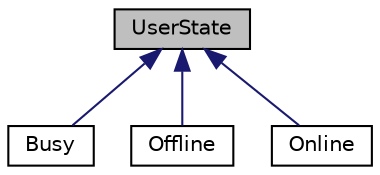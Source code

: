 digraph "UserState"
{
 // LATEX_PDF_SIZE
  edge [fontname="Helvetica",fontsize="10",labelfontname="Helvetica",labelfontsize="10"];
  node [fontname="Helvetica",fontsize="10",shape=record];
  Node1 [label="UserState",height=0.2,width=0.4,color="black", fillcolor="grey75", style="filled", fontcolor="black",tooltip="Abstract base class for user states in the State pattern."];
  Node1 -> Node2 [dir="back",color="midnightblue",fontsize="10",style="solid",fontname="Helvetica"];
  Node2 [label="Busy",height=0.2,width=0.4,color="black", fillcolor="white", style="filled",URL="$classBusy.html",tooltip="Concrete state representing a busy user."];
  Node1 -> Node3 [dir="back",color="midnightblue",fontsize="10",style="solid",fontname="Helvetica"];
  Node3 [label="Offline",height=0.2,width=0.4,color="black", fillcolor="white", style="filled",URL="$classOffline.html",tooltip="Concrete state representing an offline user."];
  Node1 -> Node4 [dir="back",color="midnightblue",fontsize="10",style="solid",fontname="Helvetica"];
  Node4 [label="Online",height=0.2,width=0.4,color="black", fillcolor="white", style="filled",URL="$classOnline.html",tooltip="Concrete state representing an online user."];
}

